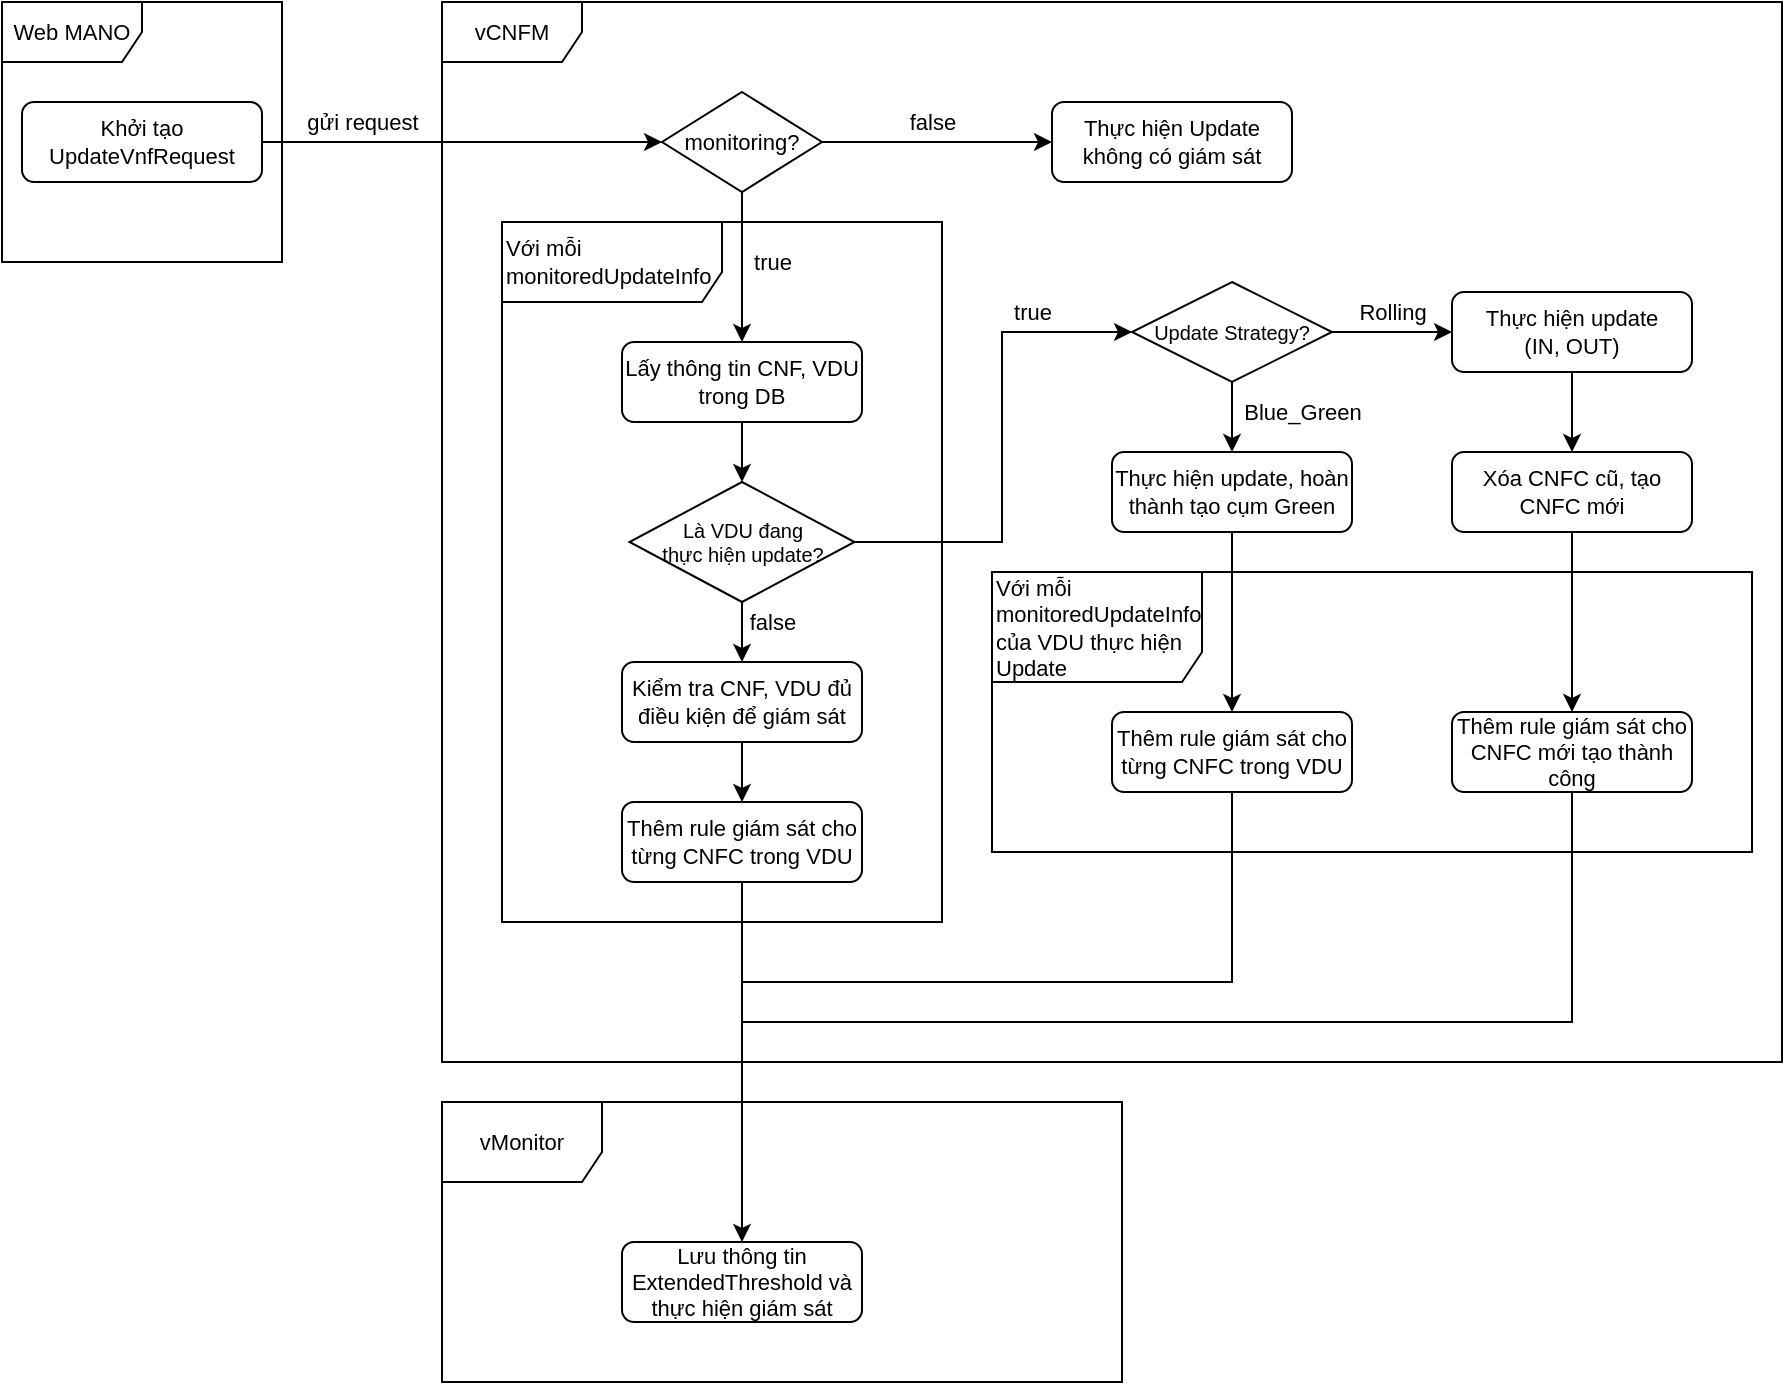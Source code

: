 <mxfile version="22.1.3" type="github">
  <diagram name="Trang-1" id="4NF1SX2Zl0v4paSwMD6_">
    <mxGraphModel dx="1434" dy="790" grid="1" gridSize="10" guides="1" tooltips="1" connect="1" arrows="1" fold="1" page="1" pageScale="1" pageWidth="1169" pageHeight="827" math="0" shadow="0">
      <root>
        <mxCell id="0" />
        <mxCell id="1" parent="0" />
        <mxCell id="18ZbggmuUgCVSDo4UCOA-19" value="vCNFM" style="shape=umlFrame;whiteSpace=wrap;html=1;pointerEvents=0;width=70;height=30;fontSize=11;" vertex="1" parent="1">
          <mxGeometry x="280" y="110" width="670" height="530" as="geometry" />
        </mxCell>
        <mxCell id="18ZbggmuUgCVSDo4UCOA-18" value="Web MANO" style="shape=umlFrame;whiteSpace=wrap;html=1;pointerEvents=0;width=70;height=30;fontSize=11;" vertex="1" parent="1">
          <mxGeometry x="60" y="110" width="140" height="130" as="geometry" />
        </mxCell>
        <mxCell id="18ZbggmuUgCVSDo4UCOA-20" value="vMonitor" style="shape=umlFrame;whiteSpace=wrap;html=1;pointerEvents=0;width=80;height=40;fontSize=11;" vertex="1" parent="1">
          <mxGeometry x="280" y="660" width="340" height="140" as="geometry" />
        </mxCell>
        <mxCell id="18ZbggmuUgCVSDo4UCOA-21" value="Khởi tạo UpdateVnfRequest" style="rounded=1;whiteSpace=wrap;html=1;fontSize=11;" vertex="1" parent="1">
          <mxGeometry x="70" y="160" width="120" height="40" as="geometry" />
        </mxCell>
        <mxCell id="18ZbggmuUgCVSDo4UCOA-22" value="" style="endArrow=classic;html=1;rounded=0;fontSize=11;" edge="1" parent="1" source="18ZbggmuUgCVSDo4UCOA-21" target="18ZbggmuUgCVSDo4UCOA-24">
          <mxGeometry width="50" height="50" relative="1" as="geometry">
            <mxPoint x="320" y="290" as="sourcePoint" />
            <mxPoint x="360" y="180" as="targetPoint" />
          </mxGeometry>
        </mxCell>
        <mxCell id="18ZbggmuUgCVSDo4UCOA-23" value="gửi request" style="text;html=1;align=center;verticalAlign=middle;resizable=0;points=[];autosize=1;strokeColor=none;fillColor=none;fontSize=11;" vertex="1" parent="1">
          <mxGeometry x="200" y="155" width="80" height="30" as="geometry" />
        </mxCell>
        <mxCell id="18ZbggmuUgCVSDo4UCOA-24" value="monitoring?" style="rhombus;whiteSpace=wrap;html=1;fontSize=11;" vertex="1" parent="1">
          <mxGeometry x="390" y="155" width="80" height="50" as="geometry" />
        </mxCell>
        <mxCell id="18ZbggmuUgCVSDo4UCOA-27" value="Với mỗi monitoredUpdateInfo" style="shape=umlFrame;whiteSpace=wrap;html=1;pointerEvents=0;width=110;height=40;align=left;fontSize=11;" vertex="1" parent="1">
          <mxGeometry x="310" y="220" width="220" height="350" as="geometry" />
        </mxCell>
        <mxCell id="18ZbggmuUgCVSDo4UCOA-25" value="" style="endArrow=classic;html=1;rounded=0;fontSize=11;" edge="1" parent="1" source="18ZbggmuUgCVSDo4UCOA-24" target="18ZbggmuUgCVSDo4UCOA-28">
          <mxGeometry width="50" height="50" relative="1" as="geometry">
            <mxPoint x="600" y="200" as="sourcePoint" />
            <mxPoint x="430.0" y="260" as="targetPoint" />
          </mxGeometry>
        </mxCell>
        <mxCell id="18ZbggmuUgCVSDo4UCOA-28" value="Lấy thông tin CNF, VDU trong DB" style="rounded=1;whiteSpace=wrap;html=1;fontSize=11;" vertex="1" parent="1">
          <mxGeometry x="370" y="280" width="120" height="40" as="geometry" />
        </mxCell>
        <mxCell id="18ZbggmuUgCVSDo4UCOA-29" value="Kiểm tra CNF, VDU đủ điều kiện để giám sát" style="rounded=1;whiteSpace=wrap;html=1;fontSize=11;" vertex="1" parent="1">
          <mxGeometry x="370" y="440" width="120" height="40" as="geometry" />
        </mxCell>
        <mxCell id="18ZbggmuUgCVSDo4UCOA-30" value="Là VDU đang &lt;br&gt;thực hiện update?" style="rhombus;whiteSpace=wrap;html=1;fontSize=10;" vertex="1" parent="1">
          <mxGeometry x="373.75" y="350" width="112.5" height="60" as="geometry" />
        </mxCell>
        <mxCell id="18ZbggmuUgCVSDo4UCOA-31" value="Thêm rule giám sát cho từng CNFC trong VDU" style="rounded=1;whiteSpace=wrap;html=1;fontSize=11;" vertex="1" parent="1">
          <mxGeometry x="370" y="510" width="120" height="40" as="geometry" />
        </mxCell>
        <mxCell id="18ZbggmuUgCVSDo4UCOA-32" value="Lưu thông tin ExtendedThreshold và thực hiện giám sát" style="rounded=1;whiteSpace=wrap;html=1;fontSize=11;" vertex="1" parent="1">
          <mxGeometry x="370" y="730" width="120" height="40" as="geometry" />
        </mxCell>
        <mxCell id="18ZbggmuUgCVSDo4UCOA-36" value="Update Strategy?" style="rhombus;whiteSpace=wrap;html=1;fontSize=10;" vertex="1" parent="1">
          <mxGeometry x="625" y="250" width="100" height="50" as="geometry" />
        </mxCell>
        <mxCell id="18ZbggmuUgCVSDo4UCOA-37" value="Thực hiện update &lt;br&gt;(IN, OUT)" style="rounded=1;whiteSpace=wrap;html=1;fontSize=11;" vertex="1" parent="1">
          <mxGeometry x="785" y="255" width="120" height="40" as="geometry" />
        </mxCell>
        <mxCell id="18ZbggmuUgCVSDo4UCOA-38" value="Rolling" style="text;html=1;align=center;verticalAlign=middle;resizable=0;points=[];autosize=1;strokeColor=none;fillColor=none;fontSize=11;" vertex="1" parent="1">
          <mxGeometry x="725" y="250" width="60" height="30" as="geometry" />
        </mxCell>
        <mxCell id="18ZbggmuUgCVSDo4UCOA-39" value="Blue_Green" style="text;html=1;align=center;verticalAlign=middle;resizable=0;points=[];autosize=1;strokeColor=none;fillColor=none;fontSize=11;" vertex="1" parent="1">
          <mxGeometry x="670" y="300" width="80" height="30" as="geometry" />
        </mxCell>
        <mxCell id="18ZbggmuUgCVSDo4UCOA-40" value="Thực hiện update, hoàn thành tạo cụm Green" style="rounded=1;whiteSpace=wrap;html=1;fontSize=11;" vertex="1" parent="1">
          <mxGeometry x="615" y="335" width="120" height="40" as="geometry" />
        </mxCell>
        <mxCell id="18ZbggmuUgCVSDo4UCOA-42" value="" style="endArrow=classic;html=1;rounded=0;fontSize=11;" edge="1" parent="1" source="18ZbggmuUgCVSDo4UCOA-28" target="18ZbggmuUgCVSDo4UCOA-30">
          <mxGeometry width="50" height="50" relative="1" as="geometry">
            <mxPoint x="440" y="215" as="sourcePoint" />
            <mxPoint x="440" y="290" as="targetPoint" />
          </mxGeometry>
        </mxCell>
        <mxCell id="18ZbggmuUgCVSDo4UCOA-43" value="" style="endArrow=classic;html=1;rounded=0;fontSize=11;" edge="1" parent="1" source="18ZbggmuUgCVSDo4UCOA-30" target="18ZbggmuUgCVSDo4UCOA-29">
          <mxGeometry width="50" height="50" relative="1" as="geometry">
            <mxPoint x="440" y="330" as="sourcePoint" />
            <mxPoint x="440" y="360" as="targetPoint" />
          </mxGeometry>
        </mxCell>
        <mxCell id="18ZbggmuUgCVSDo4UCOA-44" value="" style="endArrow=classic;html=1;rounded=0;fontSize=11;" edge="1" parent="1" source="18ZbggmuUgCVSDo4UCOA-29" target="18ZbggmuUgCVSDo4UCOA-31">
          <mxGeometry width="50" height="50" relative="1" as="geometry">
            <mxPoint x="440" y="420" as="sourcePoint" />
            <mxPoint x="440" y="450" as="targetPoint" />
          </mxGeometry>
        </mxCell>
        <mxCell id="18ZbggmuUgCVSDo4UCOA-45" value="" style="endArrow=classic;html=1;rounded=0;fontSize=11;" edge="1" parent="1" source="18ZbggmuUgCVSDo4UCOA-30" target="18ZbggmuUgCVSDo4UCOA-36">
          <mxGeometry width="50" height="50" relative="1" as="geometry">
            <mxPoint x="561.25" y="275" as="sourcePoint" />
            <mxPoint x="515" y="345" as="targetPoint" />
            <Array as="points">
              <mxPoint x="560" y="380" />
              <mxPoint x="560" y="275" />
            </Array>
          </mxGeometry>
        </mxCell>
        <mxCell id="18ZbggmuUgCVSDo4UCOA-46" value="" style="endArrow=classic;html=1;rounded=0;fontSize=11;" edge="1" parent="1" source="18ZbggmuUgCVSDo4UCOA-36" target="18ZbggmuUgCVSDo4UCOA-37">
          <mxGeometry width="50" height="50" relative="1" as="geometry">
            <mxPoint x="601" y="285" as="sourcePoint" />
            <mxPoint x="635" y="285" as="targetPoint" />
          </mxGeometry>
        </mxCell>
        <mxCell id="18ZbggmuUgCVSDo4UCOA-47" value="" style="endArrow=classic;html=1;rounded=0;fontSize=11;" edge="1" parent="1" source="18ZbggmuUgCVSDo4UCOA-36" target="18ZbggmuUgCVSDo4UCOA-40">
          <mxGeometry width="50" height="50" relative="1" as="geometry">
            <mxPoint x="545" y="315" as="sourcePoint" />
            <mxPoint x="545" y="345" as="targetPoint" />
          </mxGeometry>
        </mxCell>
        <mxCell id="18ZbggmuUgCVSDo4UCOA-49" value="Xóa CNFC cũ, tạo CNFC mới" style="rounded=1;whiteSpace=wrap;html=1;fontSize=11;" vertex="1" parent="1">
          <mxGeometry x="785" y="335" width="120" height="40" as="geometry" />
        </mxCell>
        <mxCell id="18ZbggmuUgCVSDo4UCOA-50" value="Thêm rule giám sát cho CNFC mới tạo thành công" style="rounded=1;whiteSpace=wrap;html=1;fontSize=11;" vertex="1" parent="1">
          <mxGeometry x="785" y="465" width="120" height="40" as="geometry" />
        </mxCell>
        <mxCell id="18ZbggmuUgCVSDo4UCOA-51" value="true" style="text;html=1;align=center;verticalAlign=middle;resizable=0;points=[];autosize=1;strokeColor=none;fillColor=none;fontSize=11;" vertex="1" parent="1">
          <mxGeometry x="555" y="250" width="40" height="30" as="geometry" />
        </mxCell>
        <mxCell id="18ZbggmuUgCVSDo4UCOA-52" value="false" style="text;html=1;align=center;verticalAlign=middle;resizable=0;points=[];autosize=1;strokeColor=none;fillColor=none;fontSize=11;" vertex="1" parent="1">
          <mxGeometry x="420" y="405" width="50" height="30" as="geometry" />
        </mxCell>
        <mxCell id="18ZbggmuUgCVSDo4UCOA-53" value="" style="endArrow=classic;html=1;rounded=0;fontSize=11;" edge="1" parent="1" source="18ZbggmuUgCVSDo4UCOA-31" target="18ZbggmuUgCVSDo4UCOA-32">
          <mxGeometry width="50" height="50" relative="1" as="geometry">
            <mxPoint x="440" y="490" as="sourcePoint" />
            <mxPoint x="440" y="520" as="targetPoint" />
          </mxGeometry>
        </mxCell>
        <mxCell id="18ZbggmuUgCVSDo4UCOA-55" value="" style="endArrow=classic;html=1;rounded=0;fontSize=11;" edge="1" parent="1" source="18ZbggmuUgCVSDo4UCOA-37" target="18ZbggmuUgCVSDo4UCOA-49">
          <mxGeometry width="50" height="50" relative="1" as="geometry">
            <mxPoint x="515" y="385" as="sourcePoint" />
            <mxPoint x="515" y="415" as="targetPoint" />
          </mxGeometry>
        </mxCell>
        <mxCell id="18ZbggmuUgCVSDo4UCOA-56" value="Với mỗi monitoredUpdateInfo của VDU thực hiện Update" style="shape=umlFrame;whiteSpace=wrap;html=1;pointerEvents=0;width=105;height=55;align=left;fontSize=11;" vertex="1" parent="1">
          <mxGeometry x="555" y="395" width="380" height="140" as="geometry" />
        </mxCell>
        <mxCell id="18ZbggmuUgCVSDo4UCOA-57" value="Thêm rule giám sát cho từng CNFC trong VDU" style="rounded=1;whiteSpace=wrap;html=1;fontSize=11;" vertex="1" parent="1">
          <mxGeometry x="615" y="465" width="120" height="40" as="geometry" />
        </mxCell>
        <mxCell id="18ZbggmuUgCVSDo4UCOA-58" value="" style="endArrow=classic;html=1;rounded=0;fontSize=11;" edge="1" parent="1" source="18ZbggmuUgCVSDo4UCOA-49" target="18ZbggmuUgCVSDo4UCOA-50">
          <mxGeometry width="50" height="50" relative="1" as="geometry">
            <mxPoint x="685" y="385" as="sourcePoint" />
            <mxPoint x="845" y="505" as="targetPoint" />
            <Array as="points" />
          </mxGeometry>
        </mxCell>
        <mxCell id="18ZbggmuUgCVSDo4UCOA-59" value="" style="endArrow=classic;html=1;rounded=0;fontSize=11;" edge="1" parent="1" source="18ZbggmuUgCVSDo4UCOA-40" target="18ZbggmuUgCVSDo4UCOA-57">
          <mxGeometry width="50" height="50" relative="1" as="geometry">
            <mxPoint x="675.0" y="575" as="sourcePoint" />
            <mxPoint x="515" y="415" as="targetPoint" />
          </mxGeometry>
        </mxCell>
        <mxCell id="18ZbggmuUgCVSDo4UCOA-61" value="false" style="text;html=1;align=center;verticalAlign=middle;resizable=0;points=[];autosize=1;strokeColor=none;fillColor=none;fontSize=11;" vertex="1" parent="1">
          <mxGeometry x="500" y="155" width="50" height="30" as="geometry" />
        </mxCell>
        <mxCell id="18ZbggmuUgCVSDo4UCOA-62" value="true" style="text;html=1;align=center;verticalAlign=middle;resizable=0;points=[];autosize=1;strokeColor=none;fillColor=none;fontSize=11;" vertex="1" parent="1">
          <mxGeometry x="425" y="225" width="40" height="30" as="geometry" />
        </mxCell>
        <mxCell id="18ZbggmuUgCVSDo4UCOA-63" value="" style="endArrow=classic;html=1;rounded=0;fontSize=11;" edge="1" parent="1" source="18ZbggmuUgCVSDo4UCOA-24" target="18ZbggmuUgCVSDo4UCOA-64">
          <mxGeometry width="50" height="50" relative="1" as="geometry">
            <mxPoint x="480" y="180" as="sourcePoint" />
            <mxPoint x="540" y="180" as="targetPoint" />
          </mxGeometry>
        </mxCell>
        <mxCell id="18ZbggmuUgCVSDo4UCOA-64" value="Thực hiện Update không có giám sát" style="rounded=1;whiteSpace=wrap;html=1;fontSize=11;" vertex="1" parent="1">
          <mxGeometry x="585" y="160" width="120" height="40" as="geometry" />
        </mxCell>
        <mxCell id="18ZbggmuUgCVSDo4UCOA-67" value="" style="endArrow=none;html=1;rounded=0;fontSize=11;endFill=0;" edge="1" parent="1" source="18ZbggmuUgCVSDo4UCOA-57">
          <mxGeometry width="50" height="50" relative="1" as="geometry">
            <mxPoint x="440" y="560" as="sourcePoint" />
            <mxPoint x="430" y="600" as="targetPoint" />
            <Array as="points">
              <mxPoint x="675" y="600" />
            </Array>
          </mxGeometry>
        </mxCell>
        <mxCell id="18ZbggmuUgCVSDo4UCOA-68" value="" style="endArrow=none;html=1;rounded=0;fontSize=11;endFill=0;" edge="1" parent="1" source="18ZbggmuUgCVSDo4UCOA-50">
          <mxGeometry width="50" height="50" relative="1" as="geometry">
            <mxPoint x="525" y="465" as="sourcePoint" />
            <mxPoint x="430" y="620" as="targetPoint" />
            <Array as="points">
              <mxPoint x="845" y="620" />
            </Array>
          </mxGeometry>
        </mxCell>
      </root>
    </mxGraphModel>
  </diagram>
</mxfile>
